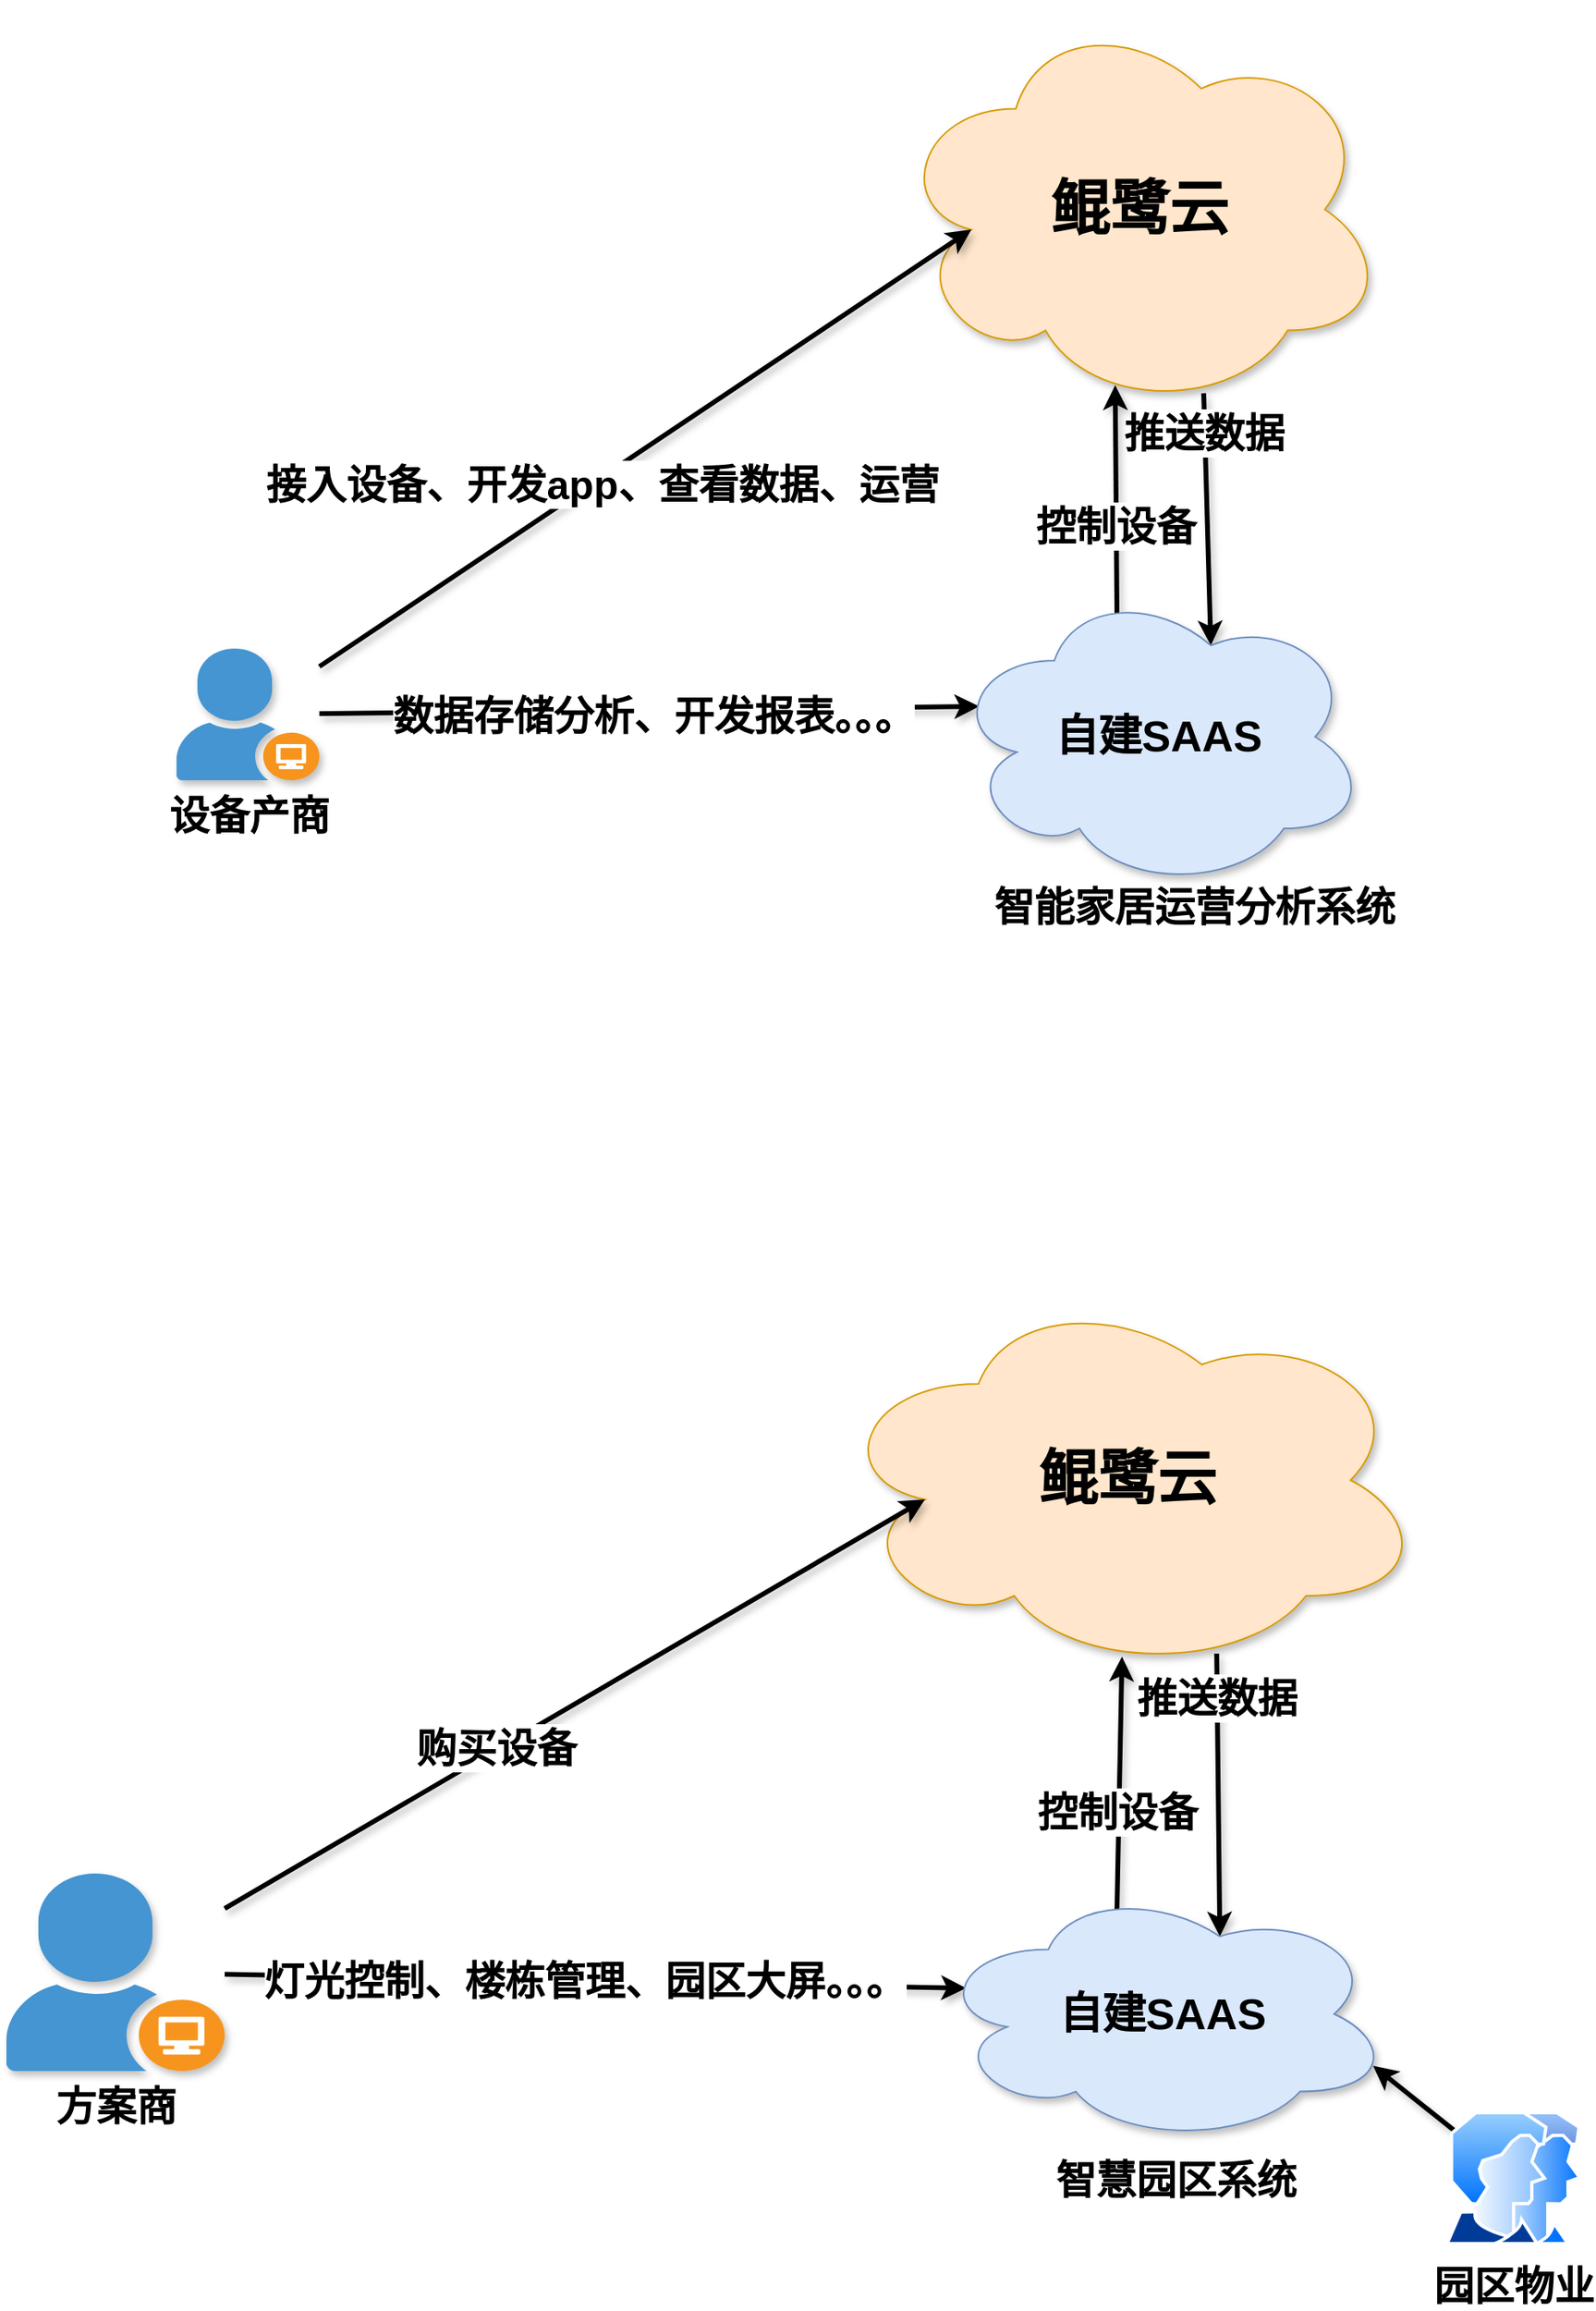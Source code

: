 <mxfile version="14.8.2" type="github">
  <diagram id="Ht1M8jgEwFfnCIfOTk4-" name="Page-1">
    <mxGraphModel dx="1382" dy="-1709" grid="0" gridSize="10" guides="1" tooltips="1" connect="1" arrows="1" fold="1" page="1" pageScale="1" pageWidth="1169" pageHeight="827" math="0" shadow="0">
      <root>
        <mxCell id="0" />
        <mxCell id="1" parent="0" />
        <mxCell id="vBqEGgiO2j3nvqmyt0cw-89" style="edgeStyle=none;rounded=0;sketch=0;orthogonalLoop=1;jettySize=auto;html=1;entryX=0.625;entryY=0.2;entryDx=0;entryDy=0;entryPerimeter=0;shadow=1;fontSize=19;strokeWidth=3;exitX=0.63;exitY=0.956;exitDx=0;exitDy=0;exitPerimeter=0;" parent="1" source="vBqEGgiO2j3nvqmyt0cw-91" target="vBqEGgiO2j3nvqmyt0cw-123" edge="1">
          <mxGeometry relative="1" as="geometry" />
        </mxCell>
        <mxCell id="vBqEGgiO2j3nvqmyt0cw-90" value="推送数据" style="edgeLabel;html=1;align=center;verticalAlign=middle;resizable=0;points=[];fontSize=25;fontStyle=1" parent="vBqEGgiO2j3nvqmyt0cw-89" vertex="1" connectable="0">
          <mxGeometry x="-0.695" y="-1" relative="1" as="geometry">
            <mxPoint as="offset" />
          </mxGeometry>
        </mxCell>
        <mxCell id="vBqEGgiO2j3nvqmyt0cw-91" value="鲲鹭云" style="ellipse;shape=cloud;whiteSpace=wrap;html=1;rounded=1;glass=0;sketch=0;fontSize=37;fillColor=#ffe6cc;strokeColor=#d79b00;shadow=1;fontStyle=1" parent="1" vertex="1">
          <mxGeometry x="568" y="2530" width="308" height="251" as="geometry" />
        </mxCell>
        <mxCell id="vBqEGgiO2j3nvqmyt0cw-92" style="rounded=0;orthogonalLoop=1;jettySize=auto;html=1;fontSize=17;strokeWidth=3;shadow=1;sketch=0;entryX=0.16;entryY=0.55;entryDx=0;entryDy=0;entryPerimeter=0;" parent="1" source="vBqEGgiO2j3nvqmyt0cw-96" target="vBqEGgiO2j3nvqmyt0cw-91" edge="1">
          <mxGeometry relative="1" as="geometry">
            <mxPoint x="443" y="2696.2" as="targetPoint" />
          </mxGeometry>
        </mxCell>
        <mxCell id="vBqEGgiO2j3nvqmyt0cw-93" value="接入设备、开发app、查看数据、运营" style="edgeLabel;html=1;align=center;verticalAlign=middle;resizable=0;points=[];fontSize=25;fontStyle=1" parent="vBqEGgiO2j3nvqmyt0cw-92" vertex="1" connectable="0">
          <mxGeometry x="-0.142" y="-3" relative="1" as="geometry">
            <mxPoint as="offset" />
          </mxGeometry>
        </mxCell>
        <mxCell id="vBqEGgiO2j3nvqmyt0cw-94" style="edgeStyle=none;rounded=0;orthogonalLoop=1;jettySize=auto;html=1;entryX=0.07;entryY=0.4;entryDx=0;entryDy=0;fontSize=17;entryPerimeter=0;strokeWidth=3;shadow=1;" parent="1" source="vBqEGgiO2j3nvqmyt0cw-96" target="vBqEGgiO2j3nvqmyt0cw-123" edge="1">
          <mxGeometry relative="1" as="geometry">
            <mxPoint x="234" y="3174" as="targetPoint" />
          </mxGeometry>
        </mxCell>
        <mxCell id="vBqEGgiO2j3nvqmyt0cw-95" value="数据存储分析、开发报表。。。" style="edgeLabel;html=1;align=center;verticalAlign=middle;resizable=0;points=[];fontSize=25;fontStyle=1" parent="vBqEGgiO2j3nvqmyt0cw-94" vertex="1" connectable="0">
          <mxGeometry x="-0.201" y="-2" relative="1" as="geometry">
            <mxPoint x="43" as="offset" />
          </mxGeometry>
        </mxCell>
        <mxCell id="vBqEGgiO2j3nvqmyt0cw-96" value="设备产商" style="shadow=1;dashed=0;html=1;strokeColor=none;fillColor=#4495D1;labelPosition=center;verticalLabelPosition=bottom;verticalAlign=top;align=center;outlineConnect=0;shape=mxgraph.veeam.company_user;fontSize=25;fontStyle=1" parent="1" vertex="1">
          <mxGeometry x="122" y="2929" width="89" height="82" as="geometry" />
        </mxCell>
        <mxCell id="vBqEGgiO2j3nvqmyt0cw-121" style="edgeStyle=none;rounded=0;sketch=0;orthogonalLoop=1;jettySize=auto;html=1;entryX=0.451;entryY=0.936;entryDx=0;entryDy=0;entryPerimeter=0;shadow=1;fontSize=19;strokeWidth=3;exitX=0.4;exitY=0.1;exitDx=0;exitDy=0;exitPerimeter=0;" parent="1" source="vBqEGgiO2j3nvqmyt0cw-123" target="vBqEGgiO2j3nvqmyt0cw-91" edge="1">
          <mxGeometry relative="1" as="geometry" />
        </mxCell>
        <mxCell id="vBqEGgiO2j3nvqmyt0cw-122" value="控制设备" style="edgeLabel;html=1;align=center;verticalAlign=middle;resizable=0;points=[];fontSize=25;fontStyle=1" parent="vBqEGgiO2j3nvqmyt0cw-121" vertex="1" connectable="0">
          <mxGeometry x="-0.218" y="1" relative="1" as="geometry">
            <mxPoint as="offset" />
          </mxGeometry>
        </mxCell>
        <mxCell id="vBqEGgiO2j3nvqmyt0cw-123" value="自建SAAS" style="ellipse;shape=cloud;whiteSpace=wrap;html=1;rounded=1;glass=0;sketch=0;fontSize=27;fillColor=#dae8fc;strokeColor=#6c8ebf;shadow=1;fontStyle=1" parent="1" vertex="1">
          <mxGeometry x="604" y="2889" width="260" height="190" as="geometry" />
        </mxCell>
        <mxCell id="vBqEGgiO2j3nvqmyt0cw-129" style="edgeStyle=none;rounded=0;sketch=0;orthogonalLoop=1;jettySize=auto;html=1;entryX=0.625;entryY=0.2;entryDx=0;entryDy=0;entryPerimeter=0;shadow=1;fontSize=19;strokeWidth=3;exitX=0.65;exitY=0.95;exitDx=0;exitDy=0;exitPerimeter=0;" parent="1" source="vBqEGgiO2j3nvqmyt0cw-131" target="vBqEGgiO2j3nvqmyt0cw-142" edge="1">
          <mxGeometry relative="1" as="geometry" />
        </mxCell>
        <mxCell id="vBqEGgiO2j3nvqmyt0cw-130" value="推送数据" style="edgeLabel;html=1;align=center;verticalAlign=middle;resizable=0;points=[];fontSize=25;fontStyle=1" parent="vBqEGgiO2j3nvqmyt0cw-129" vertex="1" connectable="0">
          <mxGeometry x="-0.695" y="-1" relative="1" as="geometry">
            <mxPoint as="offset" />
          </mxGeometry>
        </mxCell>
        <mxCell id="vBqEGgiO2j3nvqmyt0cw-131" value="鲲鹭云" style="ellipse;shape=cloud;whiteSpace=wrap;html=1;rounded=1;glass=0;sketch=0;fontSize=37;fillColor=#ffe6cc;strokeColor=#d79b00;shadow=1;fontStyle=1" parent="1" vertex="1">
          <mxGeometry x="529" y="3327" width="371" height="240" as="geometry" />
        </mxCell>
        <mxCell id="vBqEGgiO2j3nvqmyt0cw-132" style="rounded=0;orthogonalLoop=1;jettySize=auto;html=1;fontSize=17;strokeWidth=3;shadow=1;sketch=0;entryX=0.16;entryY=0.55;entryDx=0;entryDy=0;entryPerimeter=0;" parent="1" source="vBqEGgiO2j3nvqmyt0cw-134" target="vBqEGgiO2j3nvqmyt0cw-131" edge="1">
          <mxGeometry relative="1" as="geometry">
            <mxPoint x="393" y="3421.2" as="targetPoint" />
          </mxGeometry>
        </mxCell>
        <mxCell id="vBqEGgiO2j3nvqmyt0cw-155" value="购买设备" style="edgeLabel;html=1;align=center;verticalAlign=middle;resizable=0;points=[];fontSize=25;fontStyle=1" parent="vBqEGgiO2j3nvqmyt0cw-132" vertex="1" connectable="0">
          <mxGeometry x="-0.223" y="2" relative="1" as="geometry">
            <mxPoint as="offset" />
          </mxGeometry>
        </mxCell>
        <mxCell id="vBqEGgiO2j3nvqmyt0cw-133" style="edgeStyle=none;rounded=0;orthogonalLoop=1;jettySize=auto;html=1;entryX=0.07;entryY=0.4;entryDx=0;entryDy=0;fontSize=17;entryPerimeter=0;strokeWidth=3;shadow=1;" parent="1" source="vBqEGgiO2j3nvqmyt0cw-134" target="vBqEGgiO2j3nvqmyt0cw-142" edge="1">
          <mxGeometry relative="1" as="geometry">
            <mxPoint x="184" y="3899" as="targetPoint" />
          </mxGeometry>
        </mxCell>
        <mxCell id="vBqEGgiO2j3nvqmyt0cw-156" value="灯光控制、楼栋管理、园区大屏。。。" style="edgeLabel;html=1;align=center;verticalAlign=middle;resizable=0;points=[];fontSize=25;fontStyle=1" parent="vBqEGgiO2j3nvqmyt0cw-133" vertex="1" connectable="0">
          <mxGeometry x="-0.306" y="-2" relative="1" as="geometry">
            <mxPoint x="63" y="-2" as="offset" />
          </mxGeometry>
        </mxCell>
        <mxCell id="vBqEGgiO2j3nvqmyt0cw-134" value="方案商" style="shadow=1;dashed=0;html=1;strokeColor=none;fillColor=#4495D1;labelPosition=center;verticalLabelPosition=bottom;verticalAlign=top;align=center;outlineConnect=0;shape=mxgraph.veeam.company_user;fontSize=25;fontStyle=1" parent="1" vertex="1">
          <mxGeometry x="16" y="3692" width="136" height="123" as="geometry" />
        </mxCell>
        <mxCell id="vBqEGgiO2j3nvqmyt0cw-140" style="edgeStyle=none;rounded=0;sketch=0;orthogonalLoop=1;jettySize=auto;html=1;shadow=1;fontSize=19;strokeWidth=3;entryX=0.491;entryY=0.958;entryDx=0;entryDy=0;entryPerimeter=0;exitX=0.4;exitY=0.1;exitDx=0;exitDy=0;exitPerimeter=0;" parent="1" source="vBqEGgiO2j3nvqmyt0cw-142" target="vBqEGgiO2j3nvqmyt0cw-131" edge="1">
          <mxGeometry relative="1" as="geometry">
            <mxPoint x="582" y="3568" as="targetPoint" />
          </mxGeometry>
        </mxCell>
        <mxCell id="vBqEGgiO2j3nvqmyt0cw-141" value="控制设备" style="edgeLabel;html=1;align=center;verticalAlign=middle;resizable=0;points=[];fontSize=25;fontStyle=1" parent="vBqEGgiO2j3nvqmyt0cw-140" vertex="1" connectable="0">
          <mxGeometry x="-0.218" y="1" relative="1" as="geometry">
            <mxPoint as="offset" />
          </mxGeometry>
        </mxCell>
        <mxCell id="vBqEGgiO2j3nvqmyt0cw-142" value="自建SAAS" style="ellipse;shape=cloud;whiteSpace=wrap;html=1;rounded=1;glass=0;sketch=0;fontSize=27;fillColor=#dae8fc;strokeColor=#6c8ebf;shadow=1;fontStyle=1" parent="1" vertex="1">
          <mxGeometry x="594" y="3699" width="285" height="161" as="geometry" />
        </mxCell>
        <mxCell id="vBqEGgiO2j3nvqmyt0cw-148" value="智能家居运营分析系统" style="text;html=1;strokeColor=none;fillColor=none;align=center;verticalAlign=middle;whiteSpace=wrap;rounded=0;fontStyle=1;fontSize=25;" parent="1" vertex="1">
          <mxGeometry x="625" y="3079" width="263" height="20" as="geometry" />
        </mxCell>
        <mxCell id="vBqEGgiO2j3nvqmyt0cw-149" value="智慧园区系统" style="text;html=1;strokeColor=none;fillColor=none;align=center;verticalAlign=middle;whiteSpace=wrap;rounded=0;fontStyle=1;fontSize=25;" parent="1" vertex="1">
          <mxGeometry x="646" y="3871.75" width="198" height="20" as="geometry" />
        </mxCell>
        <mxCell id="vBqEGgiO2j3nvqmyt0cw-152" style="rounded=0;orthogonalLoop=1;jettySize=auto;html=1;entryX=0.96;entryY=0.7;entryDx=0;entryDy=0;entryPerimeter=0;fontSize=18;strokeWidth=3;shadow=1;" parent="1" source="vBqEGgiO2j3nvqmyt0cw-153" target="vBqEGgiO2j3nvqmyt0cw-142" edge="1">
          <mxGeometry relative="1" as="geometry" />
        </mxCell>
        <mxCell id="vBqEGgiO2j3nvqmyt0cw-153" value="园区物业" style="aspect=fixed;perimeter=ellipsePerimeter;html=1;align=center;shadow=0;dashed=0;spacingTop=3;image;image=img/lib/active_directory/user_accounts.svg;fontSize=25;fontStyle=1" parent="1" vertex="1">
          <mxGeometry x="912" y="3840" width="86.08" height="83.5" as="geometry" />
        </mxCell>
      </root>
    </mxGraphModel>
  </diagram>
</mxfile>
